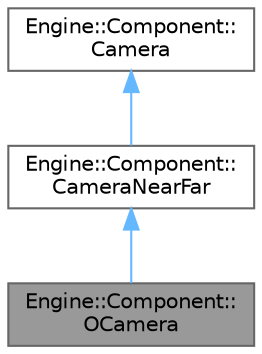 digraph "Engine::Component::OCamera"
{
 // LATEX_PDF_SIZE
  bgcolor="transparent";
  edge [fontname=Helvetica,fontsize=10,labelfontname=Helvetica,labelfontsize=10];
  node [fontname=Helvetica,fontsize=10,shape=box,height=0.2,width=0.4];
  Node1 [label="Engine::Component::\lOCamera",height=0.2,width=0.4,color="gray40", fillcolor="grey60", style="filled", fontcolor="black",tooltip=" "];
  Node2 -> Node1 [dir="back",color="steelblue1",style="solid"];
  Node2 [label="Engine::Component::\lCameraNearFar",height=0.2,width=0.4,color="gray40", fillcolor="white", style="filled",URL="$class_engine_1_1_component_1_1_camera_near_far.html",tooltip=" "];
  Node3 -> Node2 [dir="back",color="steelblue1",style="solid"];
  Node3 [label="Engine::Component::\lCamera",height=0.2,width=0.4,color="gray40", fillcolor="white", style="filled",URL="$class_engine_1_1_component_1_1_camera.html",tooltip="Abstract class for all camera-like components."];
}
